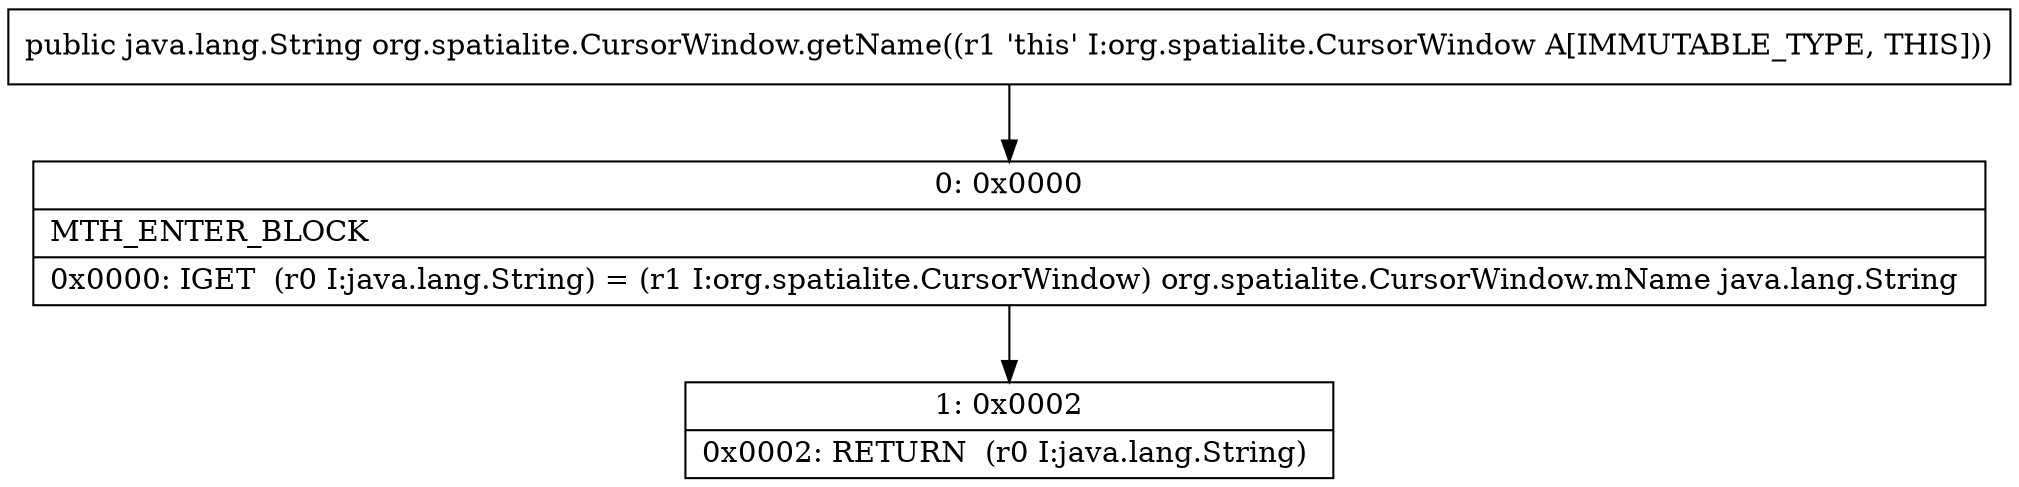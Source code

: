 digraph "CFG fororg.spatialite.CursorWindow.getName()Ljava\/lang\/String;" {
Node_0 [shape=record,label="{0\:\ 0x0000|MTH_ENTER_BLOCK\l|0x0000: IGET  (r0 I:java.lang.String) = (r1 I:org.spatialite.CursorWindow) org.spatialite.CursorWindow.mName java.lang.String \l}"];
Node_1 [shape=record,label="{1\:\ 0x0002|0x0002: RETURN  (r0 I:java.lang.String) \l}"];
MethodNode[shape=record,label="{public java.lang.String org.spatialite.CursorWindow.getName((r1 'this' I:org.spatialite.CursorWindow A[IMMUTABLE_TYPE, THIS])) }"];
MethodNode -> Node_0;
Node_0 -> Node_1;
}

